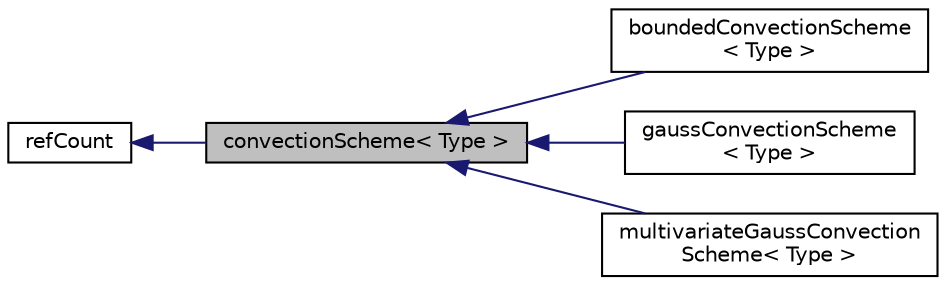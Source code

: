 digraph "convectionScheme&lt; Type &gt;"
{
  bgcolor="transparent";
  edge [fontname="Helvetica",fontsize="10",labelfontname="Helvetica",labelfontsize="10"];
  node [fontname="Helvetica",fontsize="10",shape=record];
  rankdir="LR";
  Node1 [label="convectionScheme\< Type \>",height=0.2,width=0.4,color="black", fillcolor="grey75", style="filled", fontcolor="black"];
  Node2 -> Node1 [dir="back",color="midnightblue",fontsize="10",style="solid",fontname="Helvetica"];
  Node2 [label="refCount",height=0.2,width=0.4,color="black",URL="$a02106.html",tooltip="Reference counter for various OpenFOAM components. "];
  Node1 -> Node3 [dir="back",color="midnightblue",fontsize="10",style="solid",fontname="Helvetica"];
  Node3 [label="boundedConvectionScheme\l\< Type \>",height=0.2,width=0.4,color="black",URL="$a00156.html",tooltip="Bounded form of the selected convection scheme. "];
  Node1 -> Node4 [dir="back",color="midnightblue",fontsize="10",style="solid",fontname="Helvetica"];
  Node4 [label="gaussConvectionScheme\l\< Type \>",height=0.2,width=0.4,color="black",URL="$a00903.html",tooltip="Basic second-order convection using face-gradients and Gauss&#39; theorem. "];
  Node1 -> Node5 [dir="back",color="midnightblue",fontsize="10",style="solid",fontname="Helvetica"];
  Node5 [label="multivariateGaussConvection\lScheme\< Type \>",height=0.2,width=0.4,color="black",URL="$a01559.html",tooltip="Basic second-order convection using face-gradients and Gauss&#39; theorem. "];
}
